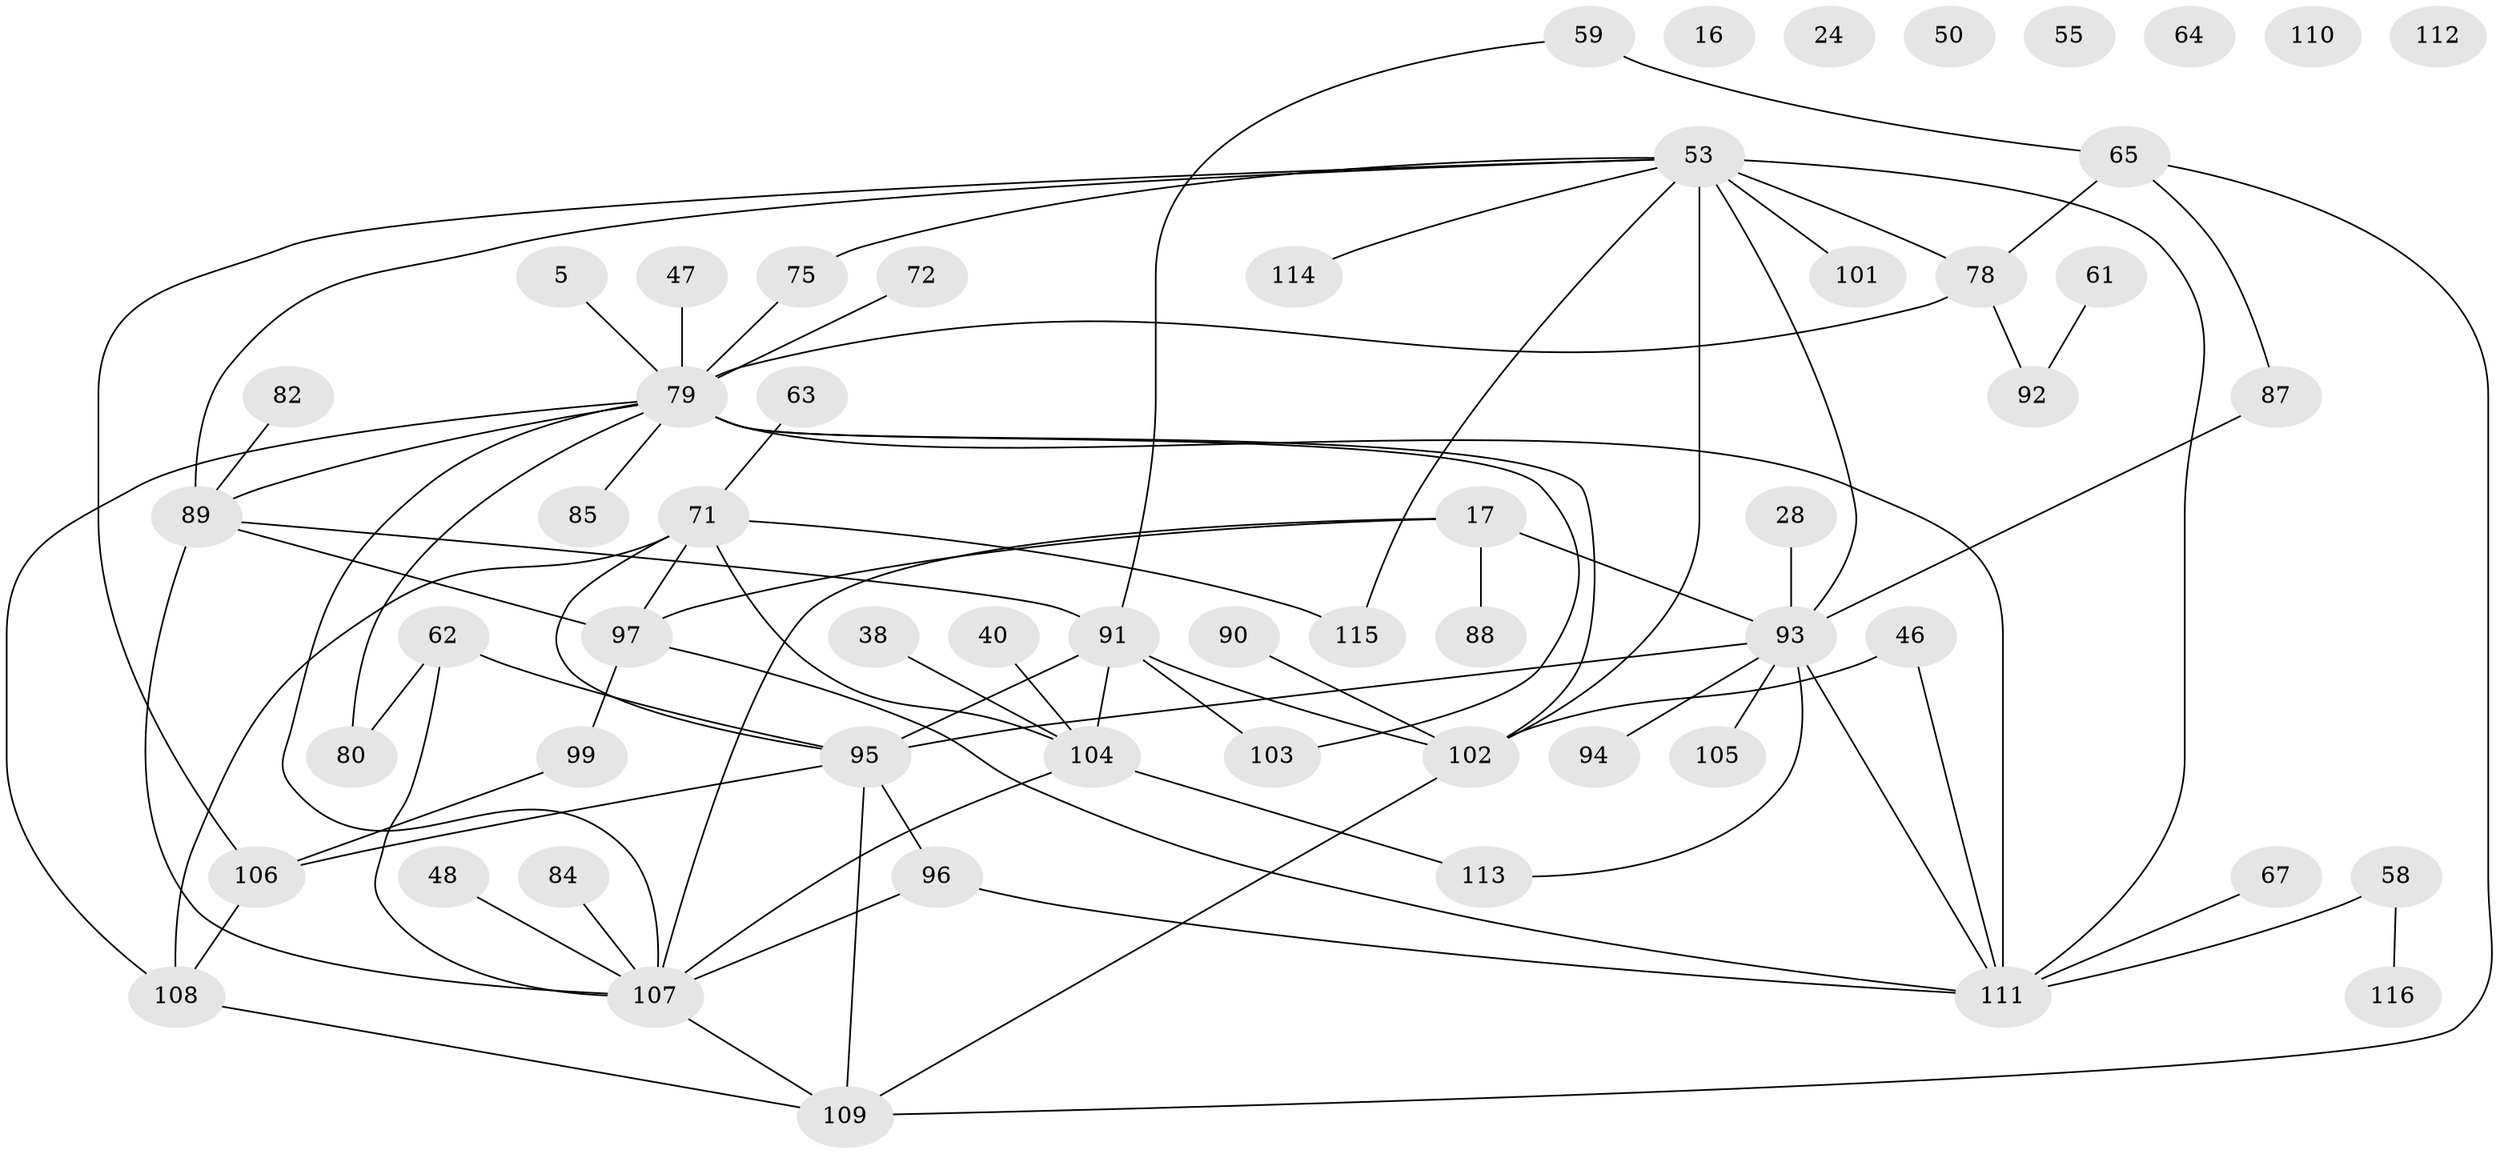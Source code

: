 // original degree distribution, {3: 0.1810344827586207, 5: 0.07758620689655173, 2: 0.19827586206896552, 1: 0.2672413793103448, 4: 0.15517241379310345, 6: 0.06896551724137931, 0: 0.04310344827586207, 7: 0.008620689655172414}
// Generated by graph-tools (version 1.1) at 2025/42/03/04/25 21:42:45]
// undirected, 58 vertices, 82 edges
graph export_dot {
graph [start="1"]
  node [color=gray90,style=filled];
  5;
  16;
  17 [super="+13"];
  24;
  28;
  38;
  40;
  46;
  47;
  48;
  50 [super="+10"];
  53 [super="+45+49"];
  55;
  58;
  59;
  61;
  62;
  63;
  64;
  65 [super="+43"];
  67;
  71 [super="+20"];
  72;
  75;
  78;
  79 [super="+77+60"];
  80 [super="+74"];
  82;
  84;
  85;
  87 [super="+51"];
  88;
  89 [super="+25+36+83"];
  90;
  91 [super="+32"];
  92;
  93 [super="+8+68+57+54"];
  94;
  95 [super="+52+86"];
  96;
  97 [super="+37+73"];
  99;
  101;
  102 [super="+7+14"];
  103;
  104;
  105 [super="+22"];
  106 [super="+76"];
  107 [super="+41+81"];
  108 [super="+9+30"];
  109 [super="+31+66"];
  110 [super="+44"];
  111 [super="+35+98+100"];
  112;
  113;
  114;
  115;
  116;
  5 -- 79;
  17 -- 97;
  17 -- 88;
  17 -- 93 [weight=3];
  17 -- 107 [weight=2];
  28 -- 93;
  38 -- 104;
  40 -- 104;
  46 -- 111;
  46 -- 102;
  47 -- 79;
  48 -- 107;
  53 -- 114;
  53 -- 115;
  53 -- 93 [weight=2];
  53 -- 102 [weight=3];
  53 -- 75;
  53 -- 111 [weight=2];
  53 -- 101;
  53 -- 106;
  53 -- 78;
  53 -- 89;
  58 -- 116;
  58 -- 111;
  59 -- 91;
  59 -- 65;
  61 -- 92;
  62 -- 95;
  62 -- 107 [weight=2];
  62 -- 80;
  63 -- 71;
  65 -- 78;
  65 -- 87;
  65 -- 109;
  67 -- 111;
  71 -- 97 [weight=2];
  71 -- 104 [weight=2];
  71 -- 115;
  71 -- 108;
  71 -- 95 [weight=2];
  72 -- 79;
  75 -- 79;
  78 -- 79;
  78 -- 92;
  79 -- 108;
  79 -- 111 [weight=2];
  79 -- 85;
  79 -- 103;
  79 -- 102;
  79 -- 107;
  79 -- 80;
  79 -- 89;
  82 -- 89;
  84 -- 107;
  87 -- 93;
  89 -- 107;
  89 -- 97 [weight=2];
  89 -- 91;
  90 -- 102;
  91 -- 104;
  91 -- 102;
  91 -- 95 [weight=2];
  91 -- 103;
  93 -- 94;
  93 -- 113;
  93 -- 95 [weight=2];
  93 -- 111 [weight=2];
  93 -- 105;
  95 -- 96;
  95 -- 109;
  95 -- 106;
  96 -- 107;
  96 -- 111;
  97 -- 99;
  97 -- 111;
  99 -- 106;
  102 -- 109;
  104 -- 107;
  104 -- 113;
  106 -- 108;
  107 -- 109;
  108 -- 109;
}
